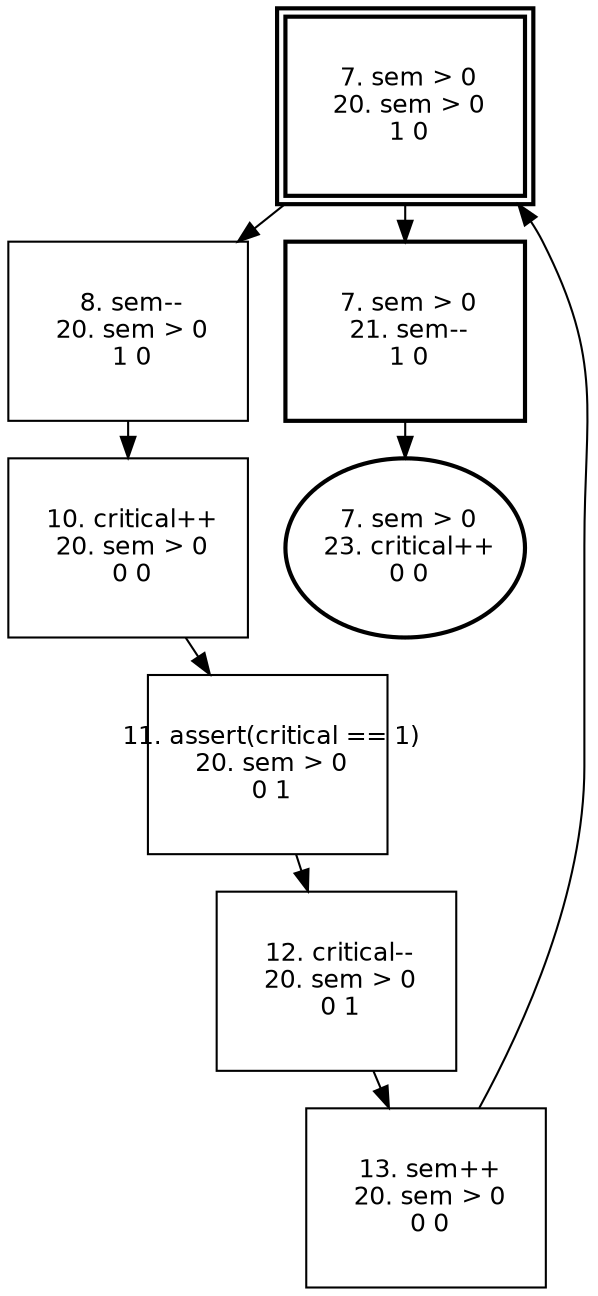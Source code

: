 digraph "" {
  graph [size="16,12",ranksep=.25];               
  node [shape=box,fontname=Helvetica,fontsize=12];
  node [width=1.6,height=1.2,fixedsize=true];     
 0 [label=" 7. sem > 0\n 20. sem > 0\n 1 0\n" peripheries = 2  style = bold ];
 1 [label=" 8. sem--\n 20. sem > 0\n 1 0\n"];
 2 [label=" 10. critical++\n 20. sem > 0\n 0 0\n"];
 3 [label=" 11. assert(critical == 1)\n 20. sem > 0\n 0 1\n"];
 4 [label=" 12. critical--\n 20. sem > 0\n 0 1\n"];
 5 [label=" 13. sem++\n 20. sem > 0\n 0 0\n"];
 6 [label=" 7. sem > 0\n 21. sem--\n 1 0\n" style = bold ];
 7 [label=" 7. sem > 0\n 23. critical++\n 0 0\n" shape = ellipse  style = bold ];
 0 -> 1;
 1 -> 2;
 2 -> 3;
 3 -> 4;
 4 -> 5;
 5 -> 0;
 0 -> 6;
 6 -> 7;
}
